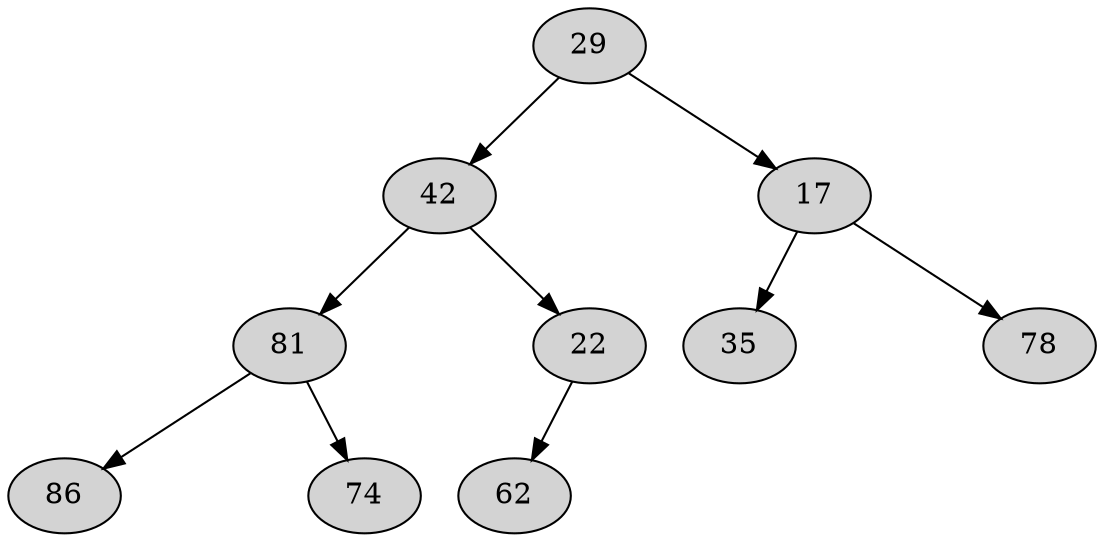digraph G {
  node [style=filled];
  N0 [label = "29"];
  N0 -> N1;
  N1 [label = "42"];
  N1 -> N2;
  N2 [label = "81"];
  N2 -> N3;
  N3 [label = "86"];
  C2 [label=2, style = invis];
  N2-> C2 [style=invis];
  N2 -> N4;
  N4 [label = "74"];
  C1 [label=1, style = invis];
  N1-> C1 [style=invis];
  N1 -> N5;
  N5 [label = "22"];
  N5 -> N6;
  N6 [label = "62"];
  D5 [label=5, style = invis];
  N5-> D5 [style=invis];
  C5 [label=5, style = invis];
  N5-> C5 [style=invis];
  C0 [label=0, style = invis];
  N0-> C0 [style=invis];
  N0 -> N7;
  N7 [label = "17"];
  N7 -> N8;
  N8 [label = "35"];
  C7 [label=7, style = invis];
  N7-> C7 [style=invis];
  N7 -> N9;
  N9 [label = "78"];
}
